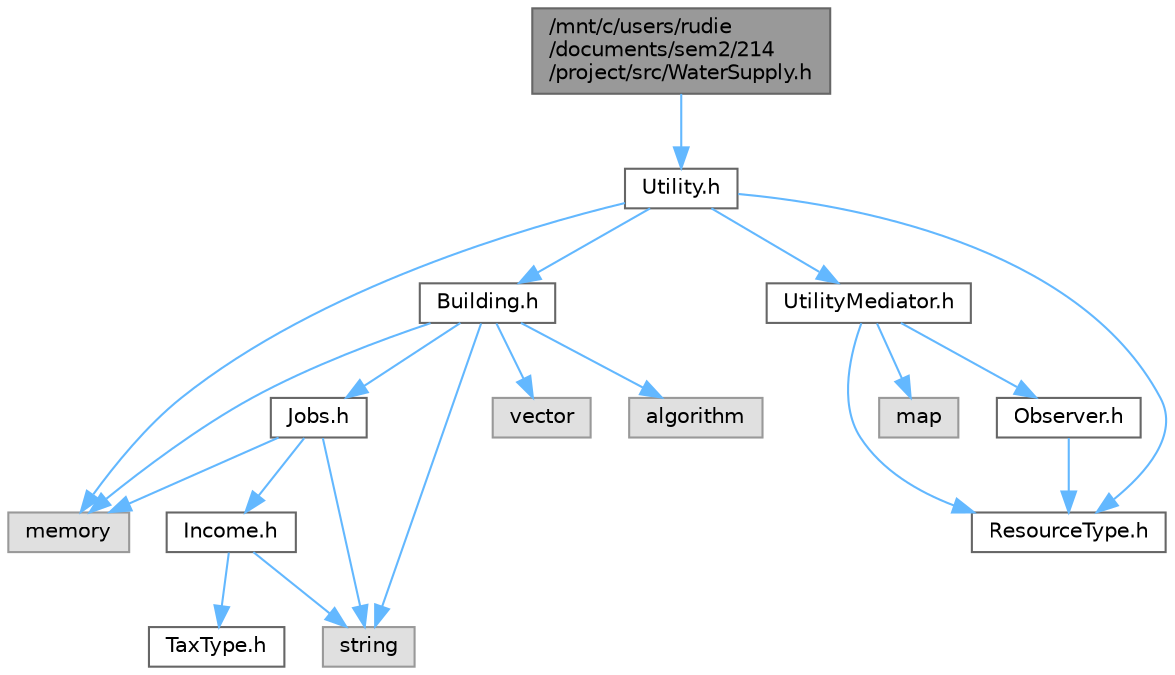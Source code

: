 digraph "/mnt/c/users/rudie/documents/sem2/214/project/src/WaterSupply.h"
{
 // LATEX_PDF_SIZE
  bgcolor="transparent";
  edge [fontname=Helvetica,fontsize=10,labelfontname=Helvetica,labelfontsize=10];
  node [fontname=Helvetica,fontsize=10,shape=box,height=0.2,width=0.4];
  Node1 [id="Node000001",label="/mnt/c/users/rudie\l/documents/sem2/214\l/project/src/WaterSupply.h",height=0.2,width=0.4,color="gray40", fillcolor="grey60", style="filled", fontcolor="black",tooltip="Declaration of the WaterSupply class."];
  Node1 -> Node2 [id="edge1_Node000001_Node000002",color="steelblue1",style="solid",tooltip=" "];
  Node2 [id="Node000002",label="Utility.h",height=0.2,width=0.4,color="grey40", fillcolor="white", style="filled",URL="$Utility_8h.html",tooltip="Declaration of the Utility class."];
  Node2 -> Node3 [id="edge2_Node000002_Node000003",color="steelblue1",style="solid",tooltip=" "];
  Node3 [id="Node000003",label="Building.h",height=0.2,width=0.4,color="grey40", fillcolor="white", style="filled",URL="$Building_8h.html",tooltip="Definition of the Building class."];
  Node3 -> Node4 [id="edge3_Node000003_Node000004",color="steelblue1",style="solid",tooltip=" "];
  Node4 [id="Node000004",label="string",height=0.2,width=0.4,color="grey60", fillcolor="#E0E0E0", style="filled",tooltip=" "];
  Node3 -> Node5 [id="edge4_Node000003_Node000005",color="steelblue1",style="solid",tooltip=" "];
  Node5 [id="Node000005",label="vector",height=0.2,width=0.4,color="grey60", fillcolor="#E0E0E0", style="filled",tooltip=" "];
  Node3 -> Node6 [id="edge5_Node000003_Node000006",color="steelblue1",style="solid",tooltip=" "];
  Node6 [id="Node000006",label="memory",height=0.2,width=0.4,color="grey60", fillcolor="#E0E0E0", style="filled",tooltip=" "];
  Node3 -> Node7 [id="edge6_Node000003_Node000007",color="steelblue1",style="solid",tooltip=" "];
  Node7 [id="Node000007",label="algorithm",height=0.2,width=0.4,color="grey60", fillcolor="#E0E0E0", style="filled",tooltip=" "];
  Node3 -> Node8 [id="edge7_Node000003_Node000008",color="steelblue1",style="solid",tooltip=" "];
  Node8 [id="Node000008",label="Jobs.h",height=0.2,width=0.4,color="grey40", fillcolor="white", style="filled",URL="$Jobs_8h.html",tooltip="Definition of the Jobs class."];
  Node8 -> Node6 [id="edge8_Node000008_Node000006",color="steelblue1",style="solid",tooltip=" "];
  Node8 -> Node9 [id="edge9_Node000008_Node000009",color="steelblue1",style="solid",tooltip=" "];
  Node9 [id="Node000009",label="Income.h",height=0.2,width=0.4,color="grey40", fillcolor="white", style="filled",URL="$Income_8h.html",tooltip="Definition of the Income class."];
  Node9 -> Node10 [id="edge10_Node000009_Node000010",color="steelblue1",style="solid",tooltip=" "];
  Node10 [id="Node000010",label="TaxType.h",height=0.2,width=0.4,color="grey40", fillcolor="white", style="filled",URL="$TaxType_8h_source.html",tooltip=" "];
  Node9 -> Node4 [id="edge11_Node000009_Node000004",color="steelblue1",style="solid",tooltip=" "];
  Node8 -> Node4 [id="edge12_Node000008_Node000004",color="steelblue1",style="solid",tooltip=" "];
  Node2 -> Node11 [id="edge13_Node000002_Node000011",color="steelblue1",style="solid",tooltip=" "];
  Node11 [id="Node000011",label="ResourceType.h",height=0.2,width=0.4,color="grey40", fillcolor="white", style="filled",URL="$ResourceType_8h.html",tooltip="Header file for the ResourceType enumeration."];
  Node2 -> Node12 [id="edge14_Node000002_Node000012",color="steelblue1",style="solid",tooltip=" "];
  Node12 [id="Node000012",label="UtilityMediator.h",height=0.2,width=0.4,color="grey40", fillcolor="white", style="filled",URL="$UtilityMediator_8h.html",tooltip="Declaration of the UtilityMediator class."];
  Node12 -> Node11 [id="edge15_Node000012_Node000011",color="steelblue1",style="solid",tooltip=" "];
  Node12 -> Node13 [id="edge16_Node000012_Node000013",color="steelblue1",style="solid",tooltip=" "];
  Node13 [id="Node000013",label="Observer.h",height=0.2,width=0.4,color="grey40", fillcolor="white", style="filled",URL="$Observer_8h.html",tooltip="Definition of the Observer class."];
  Node13 -> Node11 [id="edge17_Node000013_Node000011",color="steelblue1",style="solid",tooltip=" "];
  Node12 -> Node14 [id="edge18_Node000012_Node000014",color="steelblue1",style="solid",tooltip=" "];
  Node14 [id="Node000014",label="map",height=0.2,width=0.4,color="grey60", fillcolor="#E0E0E0", style="filled",tooltip=" "];
  Node2 -> Node6 [id="edge19_Node000002_Node000006",color="steelblue1",style="solid",tooltip=" "];
}
